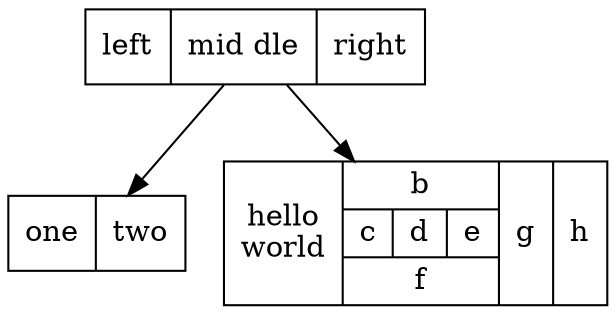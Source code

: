 digraph structs {
    node [shape=record];
    struct1 [shape=record,label="<f0> left|<f1> \mid dle|<f2> right"];
    struct2 [shape=record,label="<f0> one|<f1> two"];
    struct3 [shape=record,label="hello\nworld |{ b |{c|<here> d|e}| f}| g | h"];
    struct1 -> struct2;
    struct1 -> struct3;
}